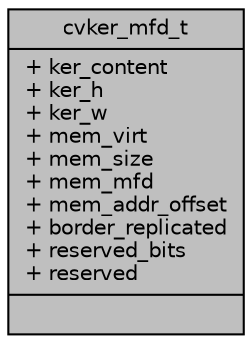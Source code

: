 digraph "cvker_mfd_t"
{
 // INTERACTIVE_SVG=YES
 // LATEX_PDF_SIZE
  bgcolor="transparent";
  edge [fontname="Helvetica",fontsize="10",labelfontname="Helvetica",labelfontsize="10"];
  node [fontname="Helvetica",fontsize="10",shape=record];
  Node1 [label="{cvker_mfd_t\n|+ ker_content\l+ ker_h\l+ ker_w\l+ mem_virt\l+ mem_size\l+ mem_mfd\l+ mem_addr_offset\l+ border_replicated\l+ reserved_bits\l+ reserved\l|}",height=0.2,width=0.4,color="black", fillcolor="grey75", style="filled", fontcolor="black",tooltip="The general configuration of kernel in mfd."];
}
